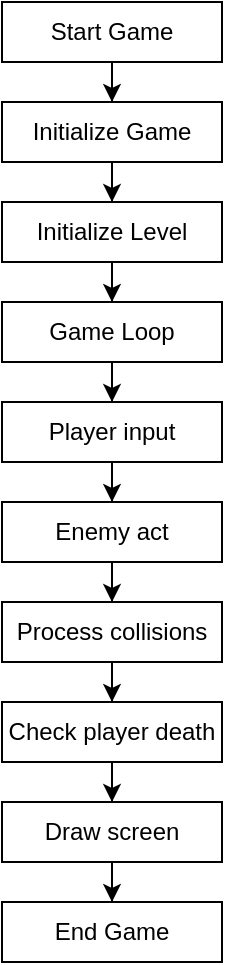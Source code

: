<mxfile version="24.1.0" type="device">
  <diagram name="Страница — 1" id="MK1Qp15JaKnt3KAxQ0kF">
    <mxGraphModel dx="1434" dy="836" grid="1" gridSize="10" guides="1" tooltips="1" connect="1" arrows="1" fold="1" page="1" pageScale="1" pageWidth="827" pageHeight="1169" math="0" shadow="0">
      <root>
        <mxCell id="0" />
        <mxCell id="1" parent="0" />
        <mxCell id="KALjVN1JxarLy75nHzVq-11" style="edgeStyle=orthogonalEdgeStyle;rounded=0;orthogonalLoop=1;jettySize=auto;html=1;" edge="1" parent="1" source="KALjVN1JxarLy75nHzVq-1" target="KALjVN1JxarLy75nHzVq-2">
          <mxGeometry relative="1" as="geometry" />
        </mxCell>
        <mxCell id="KALjVN1JxarLy75nHzVq-1" value="Start Game" style="html=1;whiteSpace=wrap;" vertex="1" parent="1">
          <mxGeometry x="359" y="280" width="110" height="30" as="geometry" />
        </mxCell>
        <mxCell id="KALjVN1JxarLy75nHzVq-12" style="edgeStyle=orthogonalEdgeStyle;rounded=0;orthogonalLoop=1;jettySize=auto;html=1;" edge="1" parent="1" source="KALjVN1JxarLy75nHzVq-2" target="KALjVN1JxarLy75nHzVq-3">
          <mxGeometry relative="1" as="geometry" />
        </mxCell>
        <mxCell id="KALjVN1JxarLy75nHzVq-2" value="Initialize Game" style="html=1;whiteSpace=wrap;" vertex="1" parent="1">
          <mxGeometry x="359" y="330" width="110" height="30" as="geometry" />
        </mxCell>
        <mxCell id="KALjVN1JxarLy75nHzVq-13" style="edgeStyle=orthogonalEdgeStyle;rounded=0;orthogonalLoop=1;jettySize=auto;html=1;" edge="1" parent="1" source="KALjVN1JxarLy75nHzVq-3" target="KALjVN1JxarLy75nHzVq-4">
          <mxGeometry relative="1" as="geometry" />
        </mxCell>
        <mxCell id="KALjVN1JxarLy75nHzVq-3" value="Initialize Level" style="html=1;whiteSpace=wrap;" vertex="1" parent="1">
          <mxGeometry x="359" y="380" width="110" height="30" as="geometry" />
        </mxCell>
        <mxCell id="KALjVN1JxarLy75nHzVq-14" style="edgeStyle=orthogonalEdgeStyle;rounded=0;orthogonalLoop=1;jettySize=auto;html=1;" edge="1" parent="1" source="KALjVN1JxarLy75nHzVq-4" target="KALjVN1JxarLy75nHzVq-5">
          <mxGeometry relative="1" as="geometry" />
        </mxCell>
        <mxCell id="KALjVN1JxarLy75nHzVq-4" value="Game Loop" style="html=1;whiteSpace=wrap;" vertex="1" parent="1">
          <mxGeometry x="359" y="430" width="110" height="30" as="geometry" />
        </mxCell>
        <mxCell id="KALjVN1JxarLy75nHzVq-15" style="edgeStyle=orthogonalEdgeStyle;rounded=0;orthogonalLoop=1;jettySize=auto;html=1;" edge="1" parent="1" source="KALjVN1JxarLy75nHzVq-5" target="KALjVN1JxarLy75nHzVq-6">
          <mxGeometry relative="1" as="geometry" />
        </mxCell>
        <mxCell id="KALjVN1JxarLy75nHzVq-5" value="Player input" style="html=1;whiteSpace=wrap;" vertex="1" parent="1">
          <mxGeometry x="359" y="480" width="110" height="30" as="geometry" />
        </mxCell>
        <mxCell id="KALjVN1JxarLy75nHzVq-16" style="edgeStyle=orthogonalEdgeStyle;rounded=0;orthogonalLoop=1;jettySize=auto;html=1;" edge="1" parent="1" source="KALjVN1JxarLy75nHzVq-6" target="KALjVN1JxarLy75nHzVq-7">
          <mxGeometry relative="1" as="geometry" />
        </mxCell>
        <mxCell id="KALjVN1JxarLy75nHzVq-6" value="Enemy act" style="html=1;whiteSpace=wrap;" vertex="1" parent="1">
          <mxGeometry x="359" y="530" width="110" height="30" as="geometry" />
        </mxCell>
        <mxCell id="KALjVN1JxarLy75nHzVq-17" style="edgeStyle=orthogonalEdgeStyle;rounded=0;orthogonalLoop=1;jettySize=auto;html=1;" edge="1" parent="1" source="KALjVN1JxarLy75nHzVq-7" target="KALjVN1JxarLy75nHzVq-9">
          <mxGeometry relative="1" as="geometry" />
        </mxCell>
        <mxCell id="KALjVN1JxarLy75nHzVq-7" value="Process collisions" style="html=1;whiteSpace=wrap;" vertex="1" parent="1">
          <mxGeometry x="359" y="580" width="110" height="30" as="geometry" />
        </mxCell>
        <mxCell id="KALjVN1JxarLy75nHzVq-19" style="edgeStyle=orthogonalEdgeStyle;rounded=0;orthogonalLoop=1;jettySize=auto;html=1;" edge="1" parent="1" source="KALjVN1JxarLy75nHzVq-8" target="KALjVN1JxarLy75nHzVq-20">
          <mxGeometry relative="1" as="geometry">
            <mxPoint x="414" y="759" as="targetPoint" />
          </mxGeometry>
        </mxCell>
        <mxCell id="KALjVN1JxarLy75nHzVq-8" value="Draw screen" style="html=1;whiteSpace=wrap;" vertex="1" parent="1">
          <mxGeometry x="359" y="680" width="110" height="30" as="geometry" />
        </mxCell>
        <mxCell id="KALjVN1JxarLy75nHzVq-18" style="edgeStyle=orthogonalEdgeStyle;rounded=0;orthogonalLoop=1;jettySize=auto;html=1;" edge="1" parent="1" source="KALjVN1JxarLy75nHzVq-9" target="KALjVN1JxarLy75nHzVq-8">
          <mxGeometry relative="1" as="geometry" />
        </mxCell>
        <mxCell id="KALjVN1JxarLy75nHzVq-9" value="Check player death" style="html=1;whiteSpace=wrap;" vertex="1" parent="1">
          <mxGeometry x="359" y="630" width="110" height="30" as="geometry" />
        </mxCell>
        <mxCell id="KALjVN1JxarLy75nHzVq-20" value="End Game" style="html=1;whiteSpace=wrap;" vertex="1" parent="1">
          <mxGeometry x="359" y="730" width="110" height="30" as="geometry" />
        </mxCell>
      </root>
    </mxGraphModel>
  </diagram>
</mxfile>
